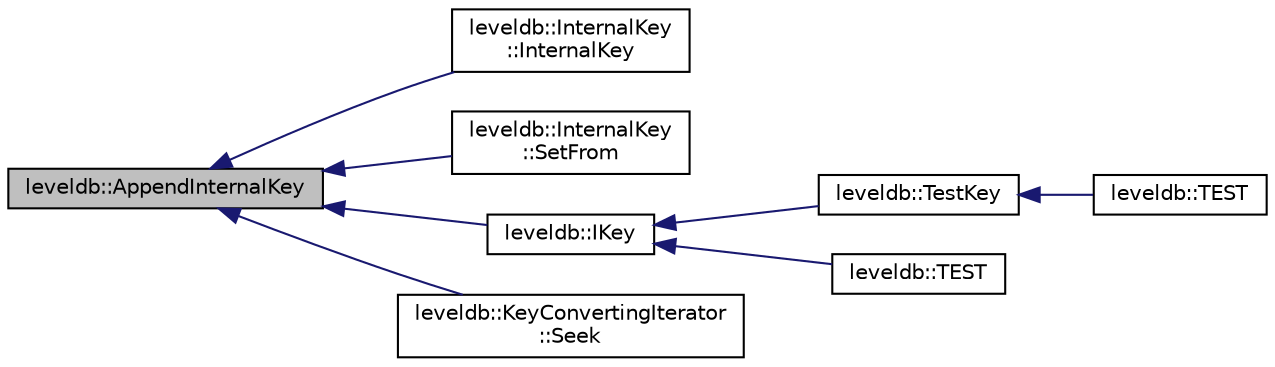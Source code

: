 digraph "leveldb::AppendInternalKey"
{
  edge [fontname="Helvetica",fontsize="10",labelfontname="Helvetica",labelfontsize="10"];
  node [fontname="Helvetica",fontsize="10",shape=record];
  rankdir="LR";
  Node1 [label="leveldb::AppendInternalKey",height=0.2,width=0.4,color="black", fillcolor="grey75", style="filled" fontcolor="black"];
  Node1 -> Node2 [dir="back",color="midnightblue",fontsize="10",style="solid"];
  Node2 [label="leveldb::InternalKey\l::InternalKey",height=0.2,width=0.4,color="black", fillcolor="white", style="filled",URL="$classleveldb_1_1_internal_key.html#af436814d1667db55e93b6bd583619617"];
  Node1 -> Node3 [dir="back",color="midnightblue",fontsize="10",style="solid"];
  Node3 [label="leveldb::InternalKey\l::SetFrom",height=0.2,width=0.4,color="black", fillcolor="white", style="filled",URL="$classleveldb_1_1_internal_key.html#ada9566cd92b6b9784ab7f2f6f71d0a4e"];
  Node1 -> Node4 [dir="back",color="midnightblue",fontsize="10",style="solid"];
  Node4 [label="leveldb::IKey",height=0.2,width=0.4,color="black", fillcolor="white", style="filled",URL="$namespaceleveldb.html#a129ecd3bf532c7422038a47c86f00826"];
  Node4 -> Node5 [dir="back",color="midnightblue",fontsize="10",style="solid"];
  Node5 [label="leveldb::TestKey",height=0.2,width=0.4,color="black", fillcolor="white", style="filled",URL="$namespaceleveldb.html#a3851e7150ed244dc0e1b85170326bd67"];
  Node5 -> Node6 [dir="back",color="midnightblue",fontsize="10",style="solid"];
  Node6 [label="leveldb::TEST",height=0.2,width=0.4,color="black", fillcolor="white", style="filled",URL="$namespaceleveldb.html#a0cb5db14747e016f18aa8684a485bc00"];
  Node4 -> Node7 [dir="back",color="midnightblue",fontsize="10",style="solid"];
  Node7 [label="leveldb::TEST",height=0.2,width=0.4,color="black", fillcolor="white", style="filled",URL="$namespaceleveldb.html#a88307bc8d4ac8ed2a4d1a530b24e255f"];
  Node1 -> Node8 [dir="back",color="midnightblue",fontsize="10",style="solid"];
  Node8 [label="leveldb::KeyConvertingIterator\l::Seek",height=0.2,width=0.4,color="black", fillcolor="white", style="filled",URL="$classleveldb_1_1_key_converting_iterator.html#a6af9b763a5831c2fdcd8c3bebfef6ae4"];
}
